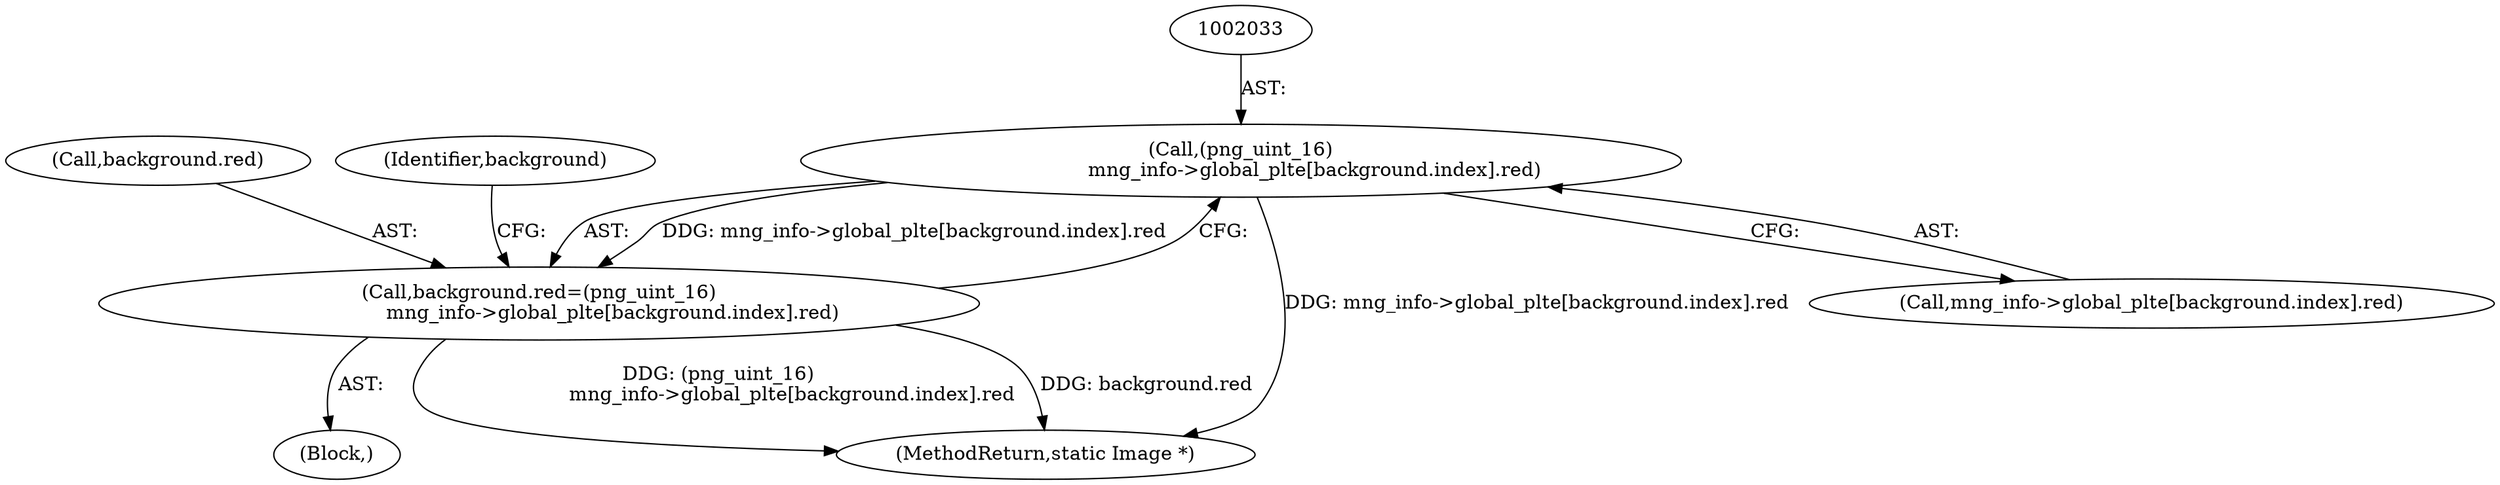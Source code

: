 digraph "0_ImageMagick_8ca35831e91c3db8c6d281d09b605001003bec08@array" {
"1002032" [label="(Call,(png_uint_16)\n                        mng_info->global_plte[background.index].red)"];
"1002028" [label="(Call,background.red=(png_uint_16)\n                        mng_info->global_plte[background.index].red)"];
"1002029" [label="(Call,background.red)"];
"1002028" [label="(Call,background.red=(png_uint_16)\n                        mng_info->global_plte[background.index].red)"];
"1002003" [label="(Block,)"];
"1002032" [label="(Call,(png_uint_16)\n                        mng_info->global_plte[background.index].red)"];
"1005492" [label="(MethodReturn,static Image *)"];
"1002034" [label="(Call,mng_info->global_plte[background.index].red)"];
"1002045" [label="(Identifier,background)"];
"1002032" -> "1002028"  [label="AST: "];
"1002032" -> "1002034"  [label="CFG: "];
"1002033" -> "1002032"  [label="AST: "];
"1002034" -> "1002032"  [label="AST: "];
"1002028" -> "1002032"  [label="CFG: "];
"1002032" -> "1005492"  [label="DDG: mng_info->global_plte[background.index].red"];
"1002032" -> "1002028"  [label="DDG: mng_info->global_plte[background.index].red"];
"1002028" -> "1002003"  [label="AST: "];
"1002029" -> "1002028"  [label="AST: "];
"1002045" -> "1002028"  [label="CFG: "];
"1002028" -> "1005492"  [label="DDG: (png_uint_16)\n                        mng_info->global_plte[background.index].red"];
"1002028" -> "1005492"  [label="DDG: background.red"];
}
